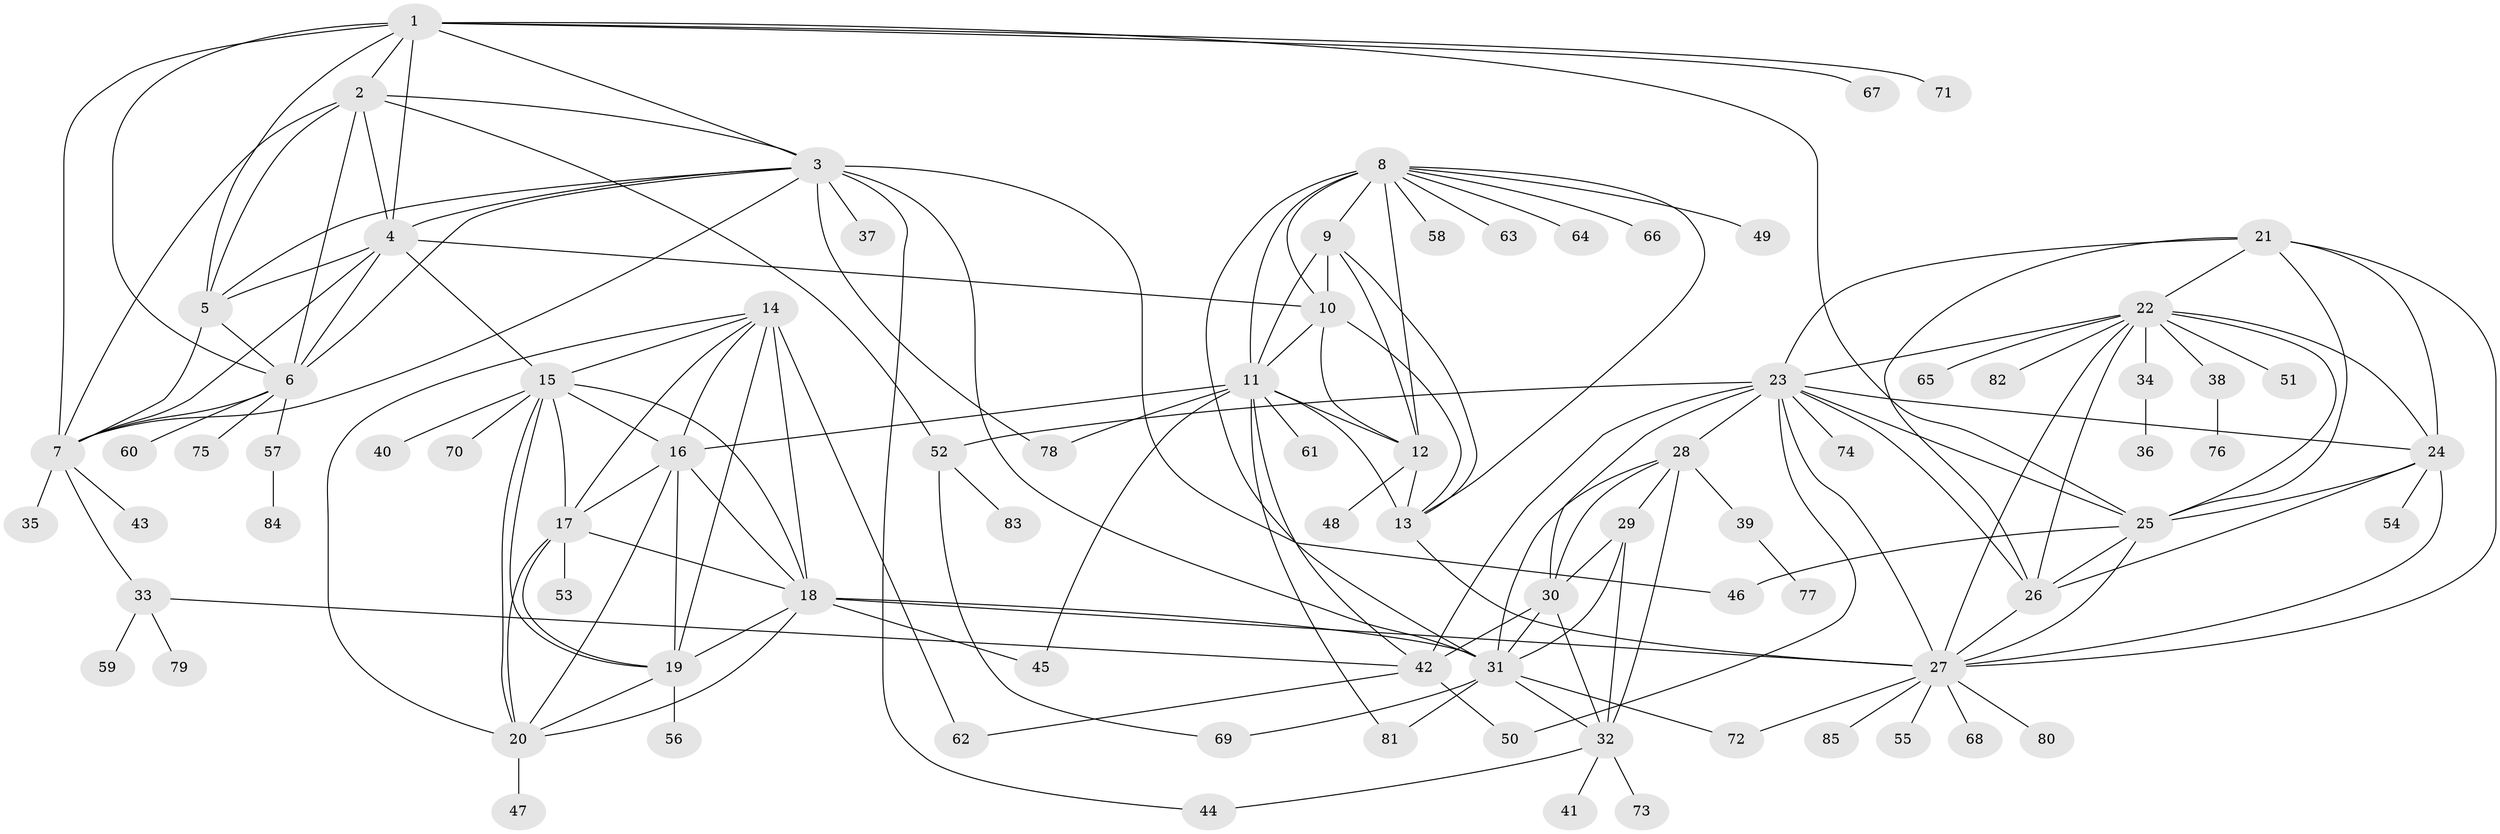 // original degree distribution, {10: 0.03571428571428571, 8: 0.05714285714285714, 12: 0.02142857142857143, 9: 0.03571428571428571, 7: 0.04285714285714286, 6: 0.014285714285714285, 13: 0.02142857142857143, 11: 0.007142857142857143, 14: 0.014285714285714285, 1: 0.5642857142857143, 5: 0.014285714285714285, 2: 0.14285714285714285, 3: 0.02857142857142857}
// Generated by graph-tools (version 1.1) at 2025/52/03/04/25 22:52:13]
// undirected, 85 vertices, 165 edges
graph export_dot {
  node [color=gray90,style=filled];
  1;
  2;
  3;
  4;
  5;
  6;
  7;
  8;
  9;
  10;
  11;
  12;
  13;
  14;
  15;
  16;
  17;
  18;
  19;
  20;
  21;
  22;
  23;
  24;
  25;
  26;
  27;
  28;
  29;
  30;
  31;
  32;
  33;
  34;
  35;
  36;
  37;
  38;
  39;
  40;
  41;
  42;
  43;
  44;
  45;
  46;
  47;
  48;
  49;
  50;
  51;
  52;
  53;
  54;
  55;
  56;
  57;
  58;
  59;
  60;
  61;
  62;
  63;
  64;
  65;
  66;
  67;
  68;
  69;
  70;
  71;
  72;
  73;
  74;
  75;
  76;
  77;
  78;
  79;
  80;
  81;
  82;
  83;
  84;
  85;
  1 -- 2 [weight=1.0];
  1 -- 3 [weight=1.0];
  1 -- 4 [weight=1.0];
  1 -- 5 [weight=1.0];
  1 -- 6 [weight=1.0];
  1 -- 7 [weight=1.0];
  1 -- 25 [weight=1.0];
  1 -- 67 [weight=1.0];
  1 -- 71 [weight=1.0];
  2 -- 3 [weight=1.0];
  2 -- 4 [weight=1.0];
  2 -- 5 [weight=1.0];
  2 -- 6 [weight=1.0];
  2 -- 7 [weight=1.0];
  2 -- 52 [weight=1.0];
  3 -- 4 [weight=1.0];
  3 -- 5 [weight=1.0];
  3 -- 6 [weight=1.0];
  3 -- 7 [weight=1.0];
  3 -- 31 [weight=1.0];
  3 -- 37 [weight=1.0];
  3 -- 44 [weight=1.0];
  3 -- 46 [weight=1.0];
  3 -- 78 [weight=1.0];
  4 -- 5 [weight=1.0];
  4 -- 6 [weight=1.0];
  4 -- 7 [weight=1.0];
  4 -- 10 [weight=1.0];
  4 -- 15 [weight=1.0];
  5 -- 6 [weight=1.0];
  5 -- 7 [weight=1.0];
  6 -- 7 [weight=1.0];
  6 -- 57 [weight=1.0];
  6 -- 60 [weight=1.0];
  6 -- 75 [weight=1.0];
  7 -- 33 [weight=1.0];
  7 -- 35 [weight=1.0];
  7 -- 43 [weight=1.0];
  8 -- 9 [weight=3.0];
  8 -- 10 [weight=2.0];
  8 -- 11 [weight=2.0];
  8 -- 12 [weight=2.0];
  8 -- 13 [weight=2.0];
  8 -- 31 [weight=1.0];
  8 -- 49 [weight=1.0];
  8 -- 58 [weight=1.0];
  8 -- 63 [weight=1.0];
  8 -- 64 [weight=1.0];
  8 -- 66 [weight=1.0];
  9 -- 10 [weight=1.0];
  9 -- 11 [weight=1.0];
  9 -- 12 [weight=1.0];
  9 -- 13 [weight=1.0];
  10 -- 11 [weight=1.0];
  10 -- 12 [weight=1.0];
  10 -- 13 [weight=1.0];
  11 -- 12 [weight=1.0];
  11 -- 13 [weight=1.0];
  11 -- 16 [weight=1.0];
  11 -- 42 [weight=1.0];
  11 -- 45 [weight=1.0];
  11 -- 61 [weight=1.0];
  11 -- 78 [weight=1.0];
  11 -- 81 [weight=1.0];
  12 -- 13 [weight=1.0];
  12 -- 48 [weight=1.0];
  13 -- 27 [weight=1.0];
  14 -- 15 [weight=1.0];
  14 -- 16 [weight=1.0];
  14 -- 17 [weight=1.0];
  14 -- 18 [weight=4.0];
  14 -- 19 [weight=1.0];
  14 -- 20 [weight=1.0];
  14 -- 62 [weight=1.0];
  15 -- 16 [weight=1.0];
  15 -- 17 [weight=1.0];
  15 -- 18 [weight=1.0];
  15 -- 19 [weight=1.0];
  15 -- 20 [weight=1.0];
  15 -- 40 [weight=1.0];
  15 -- 70 [weight=1.0];
  16 -- 17 [weight=1.0];
  16 -- 18 [weight=1.0];
  16 -- 19 [weight=1.0];
  16 -- 20 [weight=1.0];
  17 -- 18 [weight=1.0];
  17 -- 19 [weight=1.0];
  17 -- 20 [weight=1.0];
  17 -- 53 [weight=2.0];
  18 -- 19 [weight=1.0];
  18 -- 20 [weight=1.0];
  18 -- 27 [weight=1.0];
  18 -- 31 [weight=1.0];
  18 -- 45 [weight=1.0];
  19 -- 20 [weight=1.0];
  19 -- 56 [weight=1.0];
  20 -- 47 [weight=1.0];
  21 -- 22 [weight=1.0];
  21 -- 23 [weight=1.0];
  21 -- 24 [weight=1.0];
  21 -- 25 [weight=1.0];
  21 -- 26 [weight=1.0];
  21 -- 27 [weight=1.0];
  22 -- 23 [weight=1.0];
  22 -- 24 [weight=1.0];
  22 -- 25 [weight=1.0];
  22 -- 26 [weight=1.0];
  22 -- 27 [weight=1.0];
  22 -- 34 [weight=1.0];
  22 -- 38 [weight=1.0];
  22 -- 51 [weight=1.0];
  22 -- 65 [weight=1.0];
  22 -- 82 [weight=1.0];
  23 -- 24 [weight=1.0];
  23 -- 25 [weight=1.0];
  23 -- 26 [weight=1.0];
  23 -- 27 [weight=1.0];
  23 -- 28 [weight=1.0];
  23 -- 30 [weight=1.0];
  23 -- 42 [weight=1.0];
  23 -- 50 [weight=1.0];
  23 -- 52 [weight=1.0];
  23 -- 74 [weight=1.0];
  24 -- 25 [weight=1.0];
  24 -- 26 [weight=1.0];
  24 -- 27 [weight=1.0];
  24 -- 54 [weight=2.0];
  25 -- 26 [weight=1.0];
  25 -- 27 [weight=1.0];
  25 -- 46 [weight=1.0];
  26 -- 27 [weight=1.0];
  27 -- 55 [weight=1.0];
  27 -- 68 [weight=1.0];
  27 -- 72 [weight=1.0];
  27 -- 80 [weight=1.0];
  27 -- 85 [weight=1.0];
  28 -- 29 [weight=3.0];
  28 -- 30 [weight=3.0];
  28 -- 31 [weight=3.0];
  28 -- 32 [weight=3.0];
  28 -- 39 [weight=1.0];
  29 -- 30 [weight=1.0];
  29 -- 31 [weight=1.0];
  29 -- 32 [weight=1.0];
  30 -- 31 [weight=1.0];
  30 -- 32 [weight=1.0];
  30 -- 42 [weight=6.0];
  31 -- 32 [weight=1.0];
  31 -- 69 [weight=1.0];
  31 -- 72 [weight=1.0];
  31 -- 81 [weight=1.0];
  32 -- 41 [weight=1.0];
  32 -- 44 [weight=1.0];
  32 -- 73 [weight=1.0];
  33 -- 42 [weight=1.0];
  33 -- 59 [weight=1.0];
  33 -- 79 [weight=1.0];
  34 -- 36 [weight=1.0];
  38 -- 76 [weight=1.0];
  39 -- 77 [weight=1.0];
  42 -- 50 [weight=1.0];
  42 -- 62 [weight=1.0];
  52 -- 69 [weight=1.0];
  52 -- 83 [weight=1.0];
  57 -- 84 [weight=1.0];
}
